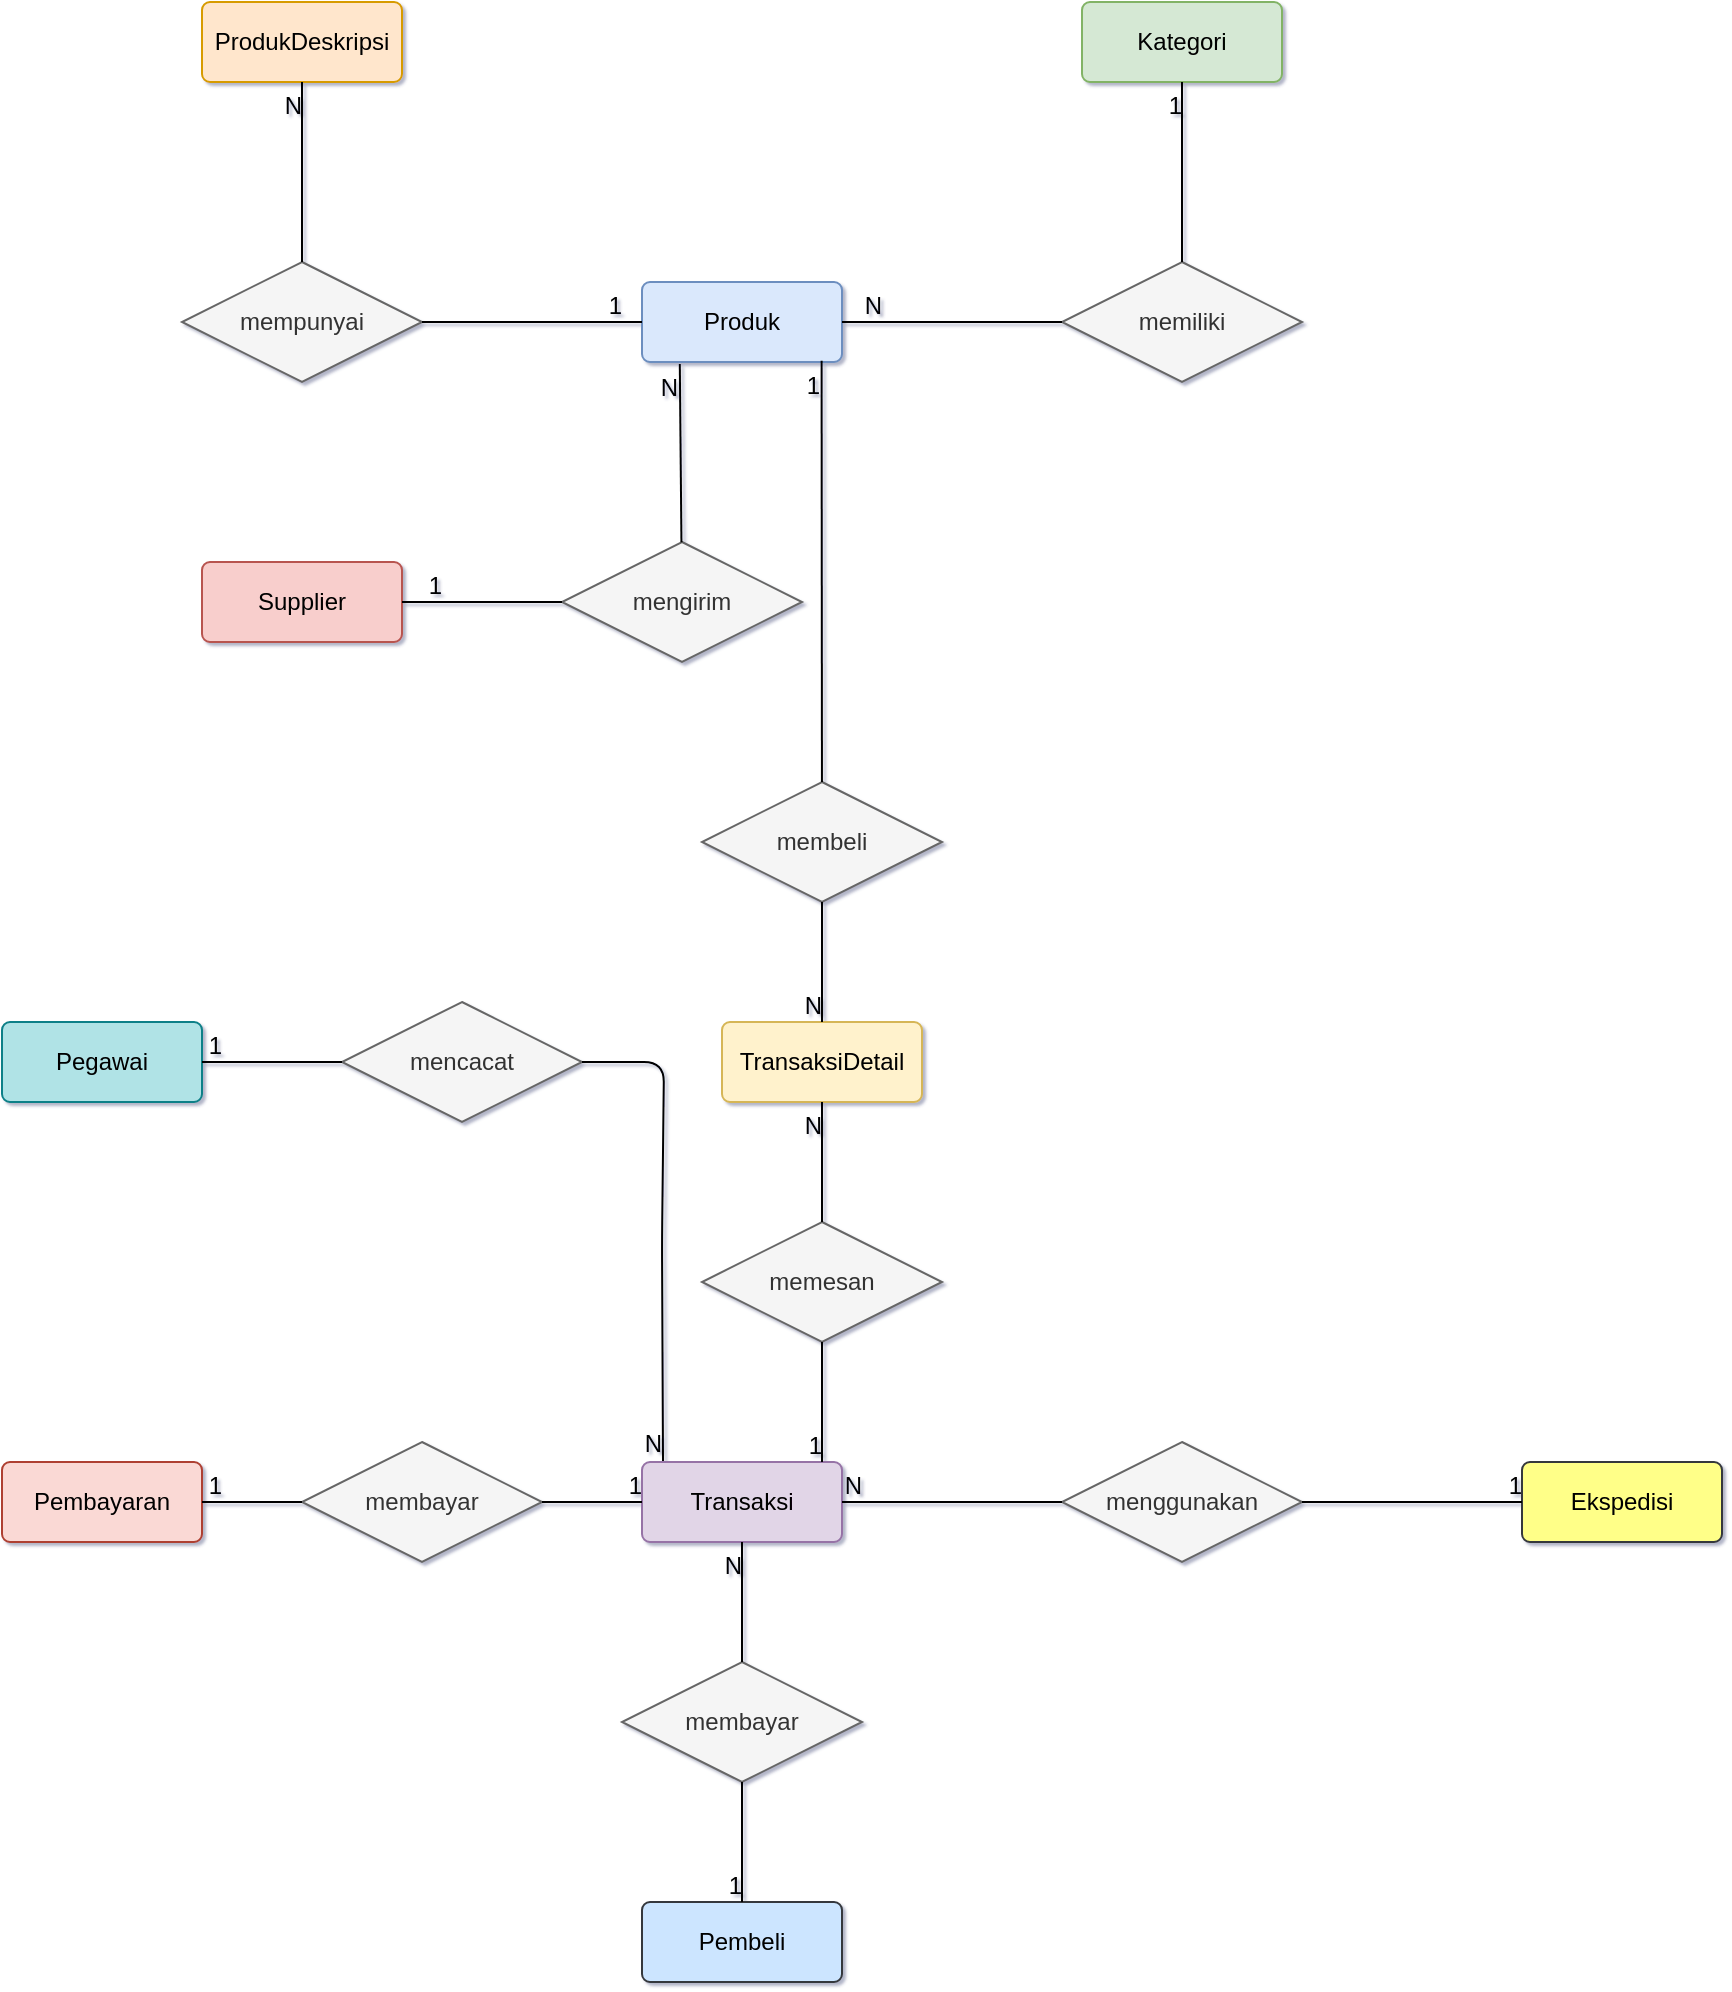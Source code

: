 <mxfile compressed="false" version="20.2.3" type="device">
  <diagram id="gSBCW-bHjOCSsjmVE0Es" name="Page-1">
    <mxGraphModel dx="486" dy="1302" grid="1" gridSize="10" guides="1" tooltips="1" connect="1" arrows="1" fold="1" page="0" pageScale="1" pageWidth="850" pageHeight="1100" math="0" shadow="1">
      <root>
        <mxCell id="0" />
        <mxCell id="1" parent="0" />
        <mxCell id="umF9P-U2Hl-YI3VoDnQA-1" value="Produk" style="rounded=1;arcSize=10;whiteSpace=wrap;html=1;align=center;fillColor=#dae8fc;strokeColor=#6c8ebf;" parent="1" vertex="1">
          <mxGeometry x="350" y="40" width="100" height="40" as="geometry" />
        </mxCell>
        <mxCell id="umF9P-U2Hl-YI3VoDnQA-2" value="memiliki" style="shape=rhombus;perimeter=rhombusPerimeter;whiteSpace=wrap;html=1;align=center;fillColor=#f5f5f5;fontColor=#333333;strokeColor=#666666;" parent="1" vertex="1">
          <mxGeometry x="560" y="30" width="120" height="60" as="geometry" />
        </mxCell>
        <mxCell id="umF9P-U2Hl-YI3VoDnQA-3" value="" style="endArrow=none;html=1;rounded=1;" parent="1" source="umF9P-U2Hl-YI3VoDnQA-2" target="umF9P-U2Hl-YI3VoDnQA-1" edge="1">
          <mxGeometry relative="1" as="geometry">
            <mxPoint x="340" y="310" as="sourcePoint" />
            <mxPoint x="500" y="310" as="targetPoint" />
          </mxGeometry>
        </mxCell>
        <mxCell id="umF9P-U2Hl-YI3VoDnQA-4" value="N" style="resizable=0;html=1;align=right;verticalAlign=bottom;" parent="umF9P-U2Hl-YI3VoDnQA-3" connectable="0" vertex="1">
          <mxGeometry x="1" relative="1" as="geometry">
            <mxPoint x="20" as="offset" />
          </mxGeometry>
        </mxCell>
        <mxCell id="umF9P-U2Hl-YI3VoDnQA-5" value="Kategori" style="rounded=1;arcSize=10;whiteSpace=wrap;html=1;align=center;fillColor=#d5e8d4;strokeColor=#82b366;" parent="1" vertex="1">
          <mxGeometry x="570" y="-100" width="100" height="40" as="geometry" />
        </mxCell>
        <mxCell id="umF9P-U2Hl-YI3VoDnQA-6" value="" style="endArrow=none;html=1;rounded=1;" parent="1" source="umF9P-U2Hl-YI3VoDnQA-2" target="umF9P-U2Hl-YI3VoDnQA-5" edge="1">
          <mxGeometry relative="1" as="geometry">
            <mxPoint x="340" y="210" as="sourcePoint" />
            <mxPoint x="500" y="210" as="targetPoint" />
          </mxGeometry>
        </mxCell>
        <mxCell id="umF9P-U2Hl-YI3VoDnQA-7" value="1" style="resizable=0;html=1;align=right;verticalAlign=bottom;" parent="umF9P-U2Hl-YI3VoDnQA-6" connectable="0" vertex="1">
          <mxGeometry x="1" relative="1" as="geometry">
            <mxPoint y="20" as="offset" />
          </mxGeometry>
        </mxCell>
        <mxCell id="umF9P-U2Hl-YI3VoDnQA-8" value="ProdukDeskripsi" style="rounded=1;arcSize=10;whiteSpace=wrap;html=1;align=center;fillColor=#ffe6cc;strokeColor=#d79b00;" parent="1" vertex="1">
          <mxGeometry x="130" y="-100" width="100" height="40" as="geometry" />
        </mxCell>
        <mxCell id="umF9P-U2Hl-YI3VoDnQA-9" value="mempunyai" style="shape=rhombus;perimeter=rhombusPerimeter;whiteSpace=wrap;html=1;align=center;fillColor=#f5f5f5;fontColor=#333333;strokeColor=#666666;" parent="1" vertex="1">
          <mxGeometry x="120" y="30" width="120" height="60" as="geometry" />
        </mxCell>
        <mxCell id="umF9P-U2Hl-YI3VoDnQA-10" value="" style="endArrow=none;html=1;rounded=1;" parent="1" source="umF9P-U2Hl-YI3VoDnQA-9" target="umF9P-U2Hl-YI3VoDnQA-1" edge="1">
          <mxGeometry relative="1" as="geometry">
            <mxPoint x="340" y="210" as="sourcePoint" />
            <mxPoint x="500" y="210" as="targetPoint" />
          </mxGeometry>
        </mxCell>
        <mxCell id="umF9P-U2Hl-YI3VoDnQA-11" value="1" style="resizable=0;html=1;align=right;verticalAlign=bottom;" parent="umF9P-U2Hl-YI3VoDnQA-10" connectable="0" vertex="1">
          <mxGeometry x="1" relative="1" as="geometry">
            <mxPoint x="-10" as="offset" />
          </mxGeometry>
        </mxCell>
        <mxCell id="umF9P-U2Hl-YI3VoDnQA-12" value="" style="endArrow=none;html=1;rounded=1;" parent="1" source="umF9P-U2Hl-YI3VoDnQA-9" target="umF9P-U2Hl-YI3VoDnQA-8" edge="1">
          <mxGeometry relative="1" as="geometry">
            <mxPoint x="290" y="90" as="sourcePoint" />
            <mxPoint x="450" y="90" as="targetPoint" />
          </mxGeometry>
        </mxCell>
        <mxCell id="umF9P-U2Hl-YI3VoDnQA-13" value="N" style="resizable=0;html=1;align=right;verticalAlign=bottom;" parent="umF9P-U2Hl-YI3VoDnQA-12" connectable="0" vertex="1">
          <mxGeometry x="1" relative="1" as="geometry">
            <mxPoint y="20" as="offset" />
          </mxGeometry>
        </mxCell>
        <mxCell id="umF9P-U2Hl-YI3VoDnQA-14" value="Supplier" style="rounded=1;arcSize=10;whiteSpace=wrap;html=1;align=center;fillColor=#f8cecc;strokeColor=#b85450;" parent="1" vertex="1">
          <mxGeometry x="130" y="180" width="100" height="40" as="geometry" />
        </mxCell>
        <mxCell id="umF9P-U2Hl-YI3VoDnQA-15" value="mengirim" style="shape=rhombus;perimeter=rhombusPerimeter;whiteSpace=wrap;html=1;align=center;fillColor=#f5f5f5;fontColor=#333333;strokeColor=#666666;" parent="1" vertex="1">
          <mxGeometry x="310" y="170" width="120" height="60" as="geometry" />
        </mxCell>
        <mxCell id="umF9P-U2Hl-YI3VoDnQA-16" value="" style="endArrow=none;html=1;rounded=1;" parent="1" source="umF9P-U2Hl-YI3VoDnQA-15" target="umF9P-U2Hl-YI3VoDnQA-14" edge="1">
          <mxGeometry relative="1" as="geometry">
            <mxPoint x="290" y="90" as="sourcePoint" />
            <mxPoint x="450" y="90" as="targetPoint" />
          </mxGeometry>
        </mxCell>
        <mxCell id="umF9P-U2Hl-YI3VoDnQA-17" value="1" style="resizable=0;html=1;align=right;verticalAlign=bottom;" parent="umF9P-U2Hl-YI3VoDnQA-16" connectable="0" vertex="1">
          <mxGeometry x="1" relative="1" as="geometry">
            <mxPoint x="20" as="offset" />
          </mxGeometry>
        </mxCell>
        <mxCell id="umF9P-U2Hl-YI3VoDnQA-18" value="" style="endArrow=none;html=1;rounded=1;entryX=0.189;entryY=1.025;entryDx=0;entryDy=0;entryPerimeter=0;" parent="1" source="umF9P-U2Hl-YI3VoDnQA-15" target="umF9P-U2Hl-YI3VoDnQA-1" edge="1">
          <mxGeometry relative="1" as="geometry">
            <mxPoint x="260" y="20" as="sourcePoint" />
            <mxPoint x="370" y="100" as="targetPoint" />
          </mxGeometry>
        </mxCell>
        <mxCell id="umF9P-U2Hl-YI3VoDnQA-19" value="N" style="resizable=0;html=1;align=right;verticalAlign=bottom;" parent="umF9P-U2Hl-YI3VoDnQA-18" connectable="0" vertex="1">
          <mxGeometry x="1" relative="1" as="geometry">
            <mxPoint y="20" as="offset" />
          </mxGeometry>
        </mxCell>
        <mxCell id="umF9P-U2Hl-YI3VoDnQA-20" value="TransaksiDetail" style="rounded=1;arcSize=10;whiteSpace=wrap;html=1;align=center;fillColor=#fff2cc;strokeColor=#d6b656;" parent="1" vertex="1">
          <mxGeometry x="390" y="410" width="100" height="40" as="geometry" />
        </mxCell>
        <mxCell id="umF9P-U2Hl-YI3VoDnQA-21" value="membeli" style="shape=rhombus;perimeter=rhombusPerimeter;whiteSpace=wrap;html=1;align=center;fillColor=#f5f5f5;fontColor=#333333;strokeColor=#666666;" parent="1" vertex="1">
          <mxGeometry x="380" y="290" width="120" height="60" as="geometry" />
        </mxCell>
        <mxCell id="umF9P-U2Hl-YI3VoDnQA-22" value="" style="endArrow=none;html=1;rounded=1;entryX=0.898;entryY=0.985;entryDx=0;entryDy=0;entryPerimeter=0;" parent="1" source="umF9P-U2Hl-YI3VoDnQA-21" target="umF9P-U2Hl-YI3VoDnQA-1" edge="1">
          <mxGeometry relative="1" as="geometry">
            <mxPoint x="260" y="300" as="sourcePoint" />
            <mxPoint x="440" y="90" as="targetPoint" />
          </mxGeometry>
        </mxCell>
        <mxCell id="umF9P-U2Hl-YI3VoDnQA-23" value="1" style="resizable=0;html=1;align=right;verticalAlign=bottom;" parent="umF9P-U2Hl-YI3VoDnQA-22" connectable="0" vertex="1">
          <mxGeometry x="1" relative="1" as="geometry">
            <mxPoint y="21" as="offset" />
          </mxGeometry>
        </mxCell>
        <mxCell id="umF9P-U2Hl-YI3VoDnQA-24" value="" style="endArrow=none;html=1;rounded=1;" parent="1" source="umF9P-U2Hl-YI3VoDnQA-21" target="umF9P-U2Hl-YI3VoDnQA-20" edge="1">
          <mxGeometry relative="1" as="geometry">
            <mxPoint x="260" y="400" as="sourcePoint" />
            <mxPoint x="420" y="400" as="targetPoint" />
          </mxGeometry>
        </mxCell>
        <mxCell id="umF9P-U2Hl-YI3VoDnQA-25" value="N" style="resizable=0;html=1;align=right;verticalAlign=bottom;" parent="umF9P-U2Hl-YI3VoDnQA-24" connectable="0" vertex="1">
          <mxGeometry x="1" relative="1" as="geometry" />
        </mxCell>
        <mxCell id="umF9P-U2Hl-YI3VoDnQA-26" value="Transaksi" style="rounded=1;arcSize=10;whiteSpace=wrap;html=1;align=center;fillColor=#e1d5e7;strokeColor=#9673a6;" parent="1" vertex="1">
          <mxGeometry x="350" y="630" width="100" height="40" as="geometry" />
        </mxCell>
        <mxCell id="umF9P-U2Hl-YI3VoDnQA-27" value="memesan" style="shape=rhombus;perimeter=rhombusPerimeter;whiteSpace=wrap;html=1;align=center;fillColor=#f5f5f5;fontColor=#333333;strokeColor=#666666;" parent="1" vertex="1">
          <mxGeometry x="380" y="510" width="120" height="60" as="geometry" />
        </mxCell>
        <mxCell id="umF9P-U2Hl-YI3VoDnQA-28" value="" style="endArrow=none;html=1;rounded=1;" parent="1" source="umF9P-U2Hl-YI3VoDnQA-27" target="umF9P-U2Hl-YI3VoDnQA-20" edge="1">
          <mxGeometry relative="1" as="geometry">
            <mxPoint x="260" y="500" as="sourcePoint" />
            <mxPoint x="420" y="500" as="targetPoint" />
          </mxGeometry>
        </mxCell>
        <mxCell id="umF9P-U2Hl-YI3VoDnQA-29" value="N" style="resizable=0;html=1;align=right;verticalAlign=bottom;" parent="umF9P-U2Hl-YI3VoDnQA-28" connectable="0" vertex="1">
          <mxGeometry x="1" relative="1" as="geometry">
            <mxPoint y="20" as="offset" />
          </mxGeometry>
        </mxCell>
        <mxCell id="umF9P-U2Hl-YI3VoDnQA-30" value="" style="endArrow=none;html=1;rounded=1;entryX=0.9;entryY=0;entryDx=0;entryDy=0;entryPerimeter=0;" parent="1" source="umF9P-U2Hl-YI3VoDnQA-27" target="umF9P-U2Hl-YI3VoDnQA-26" edge="1">
          <mxGeometry relative="1" as="geometry">
            <mxPoint x="260" y="500" as="sourcePoint" />
            <mxPoint x="420" y="500" as="targetPoint" />
          </mxGeometry>
        </mxCell>
        <mxCell id="umF9P-U2Hl-YI3VoDnQA-31" value="1" style="resizable=0;html=1;align=right;verticalAlign=bottom;" parent="umF9P-U2Hl-YI3VoDnQA-30" connectable="0" vertex="1">
          <mxGeometry x="1" relative="1" as="geometry">
            <mxPoint as="offset" />
          </mxGeometry>
        </mxCell>
        <mxCell id="umF9P-U2Hl-YI3VoDnQA-32" value="Pegawai" style="rounded=1;arcSize=10;whiteSpace=wrap;html=1;align=center;fillColor=#b0e3e6;strokeColor=#0e8088;" parent="1" vertex="1">
          <mxGeometry x="30" y="410" width="100" height="40" as="geometry" />
        </mxCell>
        <mxCell id="umF9P-U2Hl-YI3VoDnQA-33" value="mencacat" style="shape=rhombus;perimeter=rhombusPerimeter;whiteSpace=wrap;html=1;align=center;fillColor=#f5f5f5;fontColor=#333333;strokeColor=#666666;" parent="1" vertex="1">
          <mxGeometry x="200" y="400" width="120" height="60" as="geometry" />
        </mxCell>
        <mxCell id="umF9P-U2Hl-YI3VoDnQA-36" value="" style="endArrow=none;html=1;rounded=1;" parent="1" source="umF9P-U2Hl-YI3VoDnQA-33" target="umF9P-U2Hl-YI3VoDnQA-32" edge="1">
          <mxGeometry relative="1" as="geometry">
            <mxPoint x="260" y="500" as="sourcePoint" />
            <mxPoint x="420" y="500" as="targetPoint" />
          </mxGeometry>
        </mxCell>
        <mxCell id="umF9P-U2Hl-YI3VoDnQA-37" value="1" style="resizable=0;html=1;align=right;verticalAlign=bottom;" parent="umF9P-U2Hl-YI3VoDnQA-36" connectable="0" vertex="1">
          <mxGeometry x="1" relative="1" as="geometry">
            <mxPoint x="10" as="offset" />
          </mxGeometry>
        </mxCell>
        <mxCell id="umF9P-U2Hl-YI3VoDnQA-38" value="" style="endArrow=none;html=1;rounded=1;entryX=0.105;entryY=-0.013;entryDx=0;entryDy=0;entryPerimeter=0;" parent="1" source="umF9P-U2Hl-YI3VoDnQA-33" target="umF9P-U2Hl-YI3VoDnQA-26" edge="1">
          <mxGeometry relative="1" as="geometry">
            <mxPoint x="260" y="650" as="sourcePoint" />
            <mxPoint x="370" y="650" as="targetPoint" />
            <Array as="points">
              <mxPoint x="361" y="430" />
              <mxPoint x="360" y="520" />
            </Array>
          </mxGeometry>
        </mxCell>
        <mxCell id="umF9P-U2Hl-YI3VoDnQA-39" value="N" style="resizable=0;html=1;align=right;verticalAlign=bottom;" parent="umF9P-U2Hl-YI3VoDnQA-38" connectable="0" vertex="1">
          <mxGeometry x="1" relative="1" as="geometry" />
        </mxCell>
        <mxCell id="umF9P-U2Hl-YI3VoDnQA-40" value="Pembayaran" style="rounded=1;arcSize=10;whiteSpace=wrap;html=1;align=center;fillColor=#fad9d5;strokeColor=#ae4132;" parent="1" vertex="1">
          <mxGeometry x="30" y="630" width="100" height="40" as="geometry" />
        </mxCell>
        <mxCell id="umF9P-U2Hl-YI3VoDnQA-41" value="membayar" style="shape=rhombus;perimeter=rhombusPerimeter;whiteSpace=wrap;html=1;align=center;fillColor=#f5f5f5;fontColor=#333333;strokeColor=#666666;" parent="1" vertex="1">
          <mxGeometry x="180" y="620" width="120" height="60" as="geometry" />
        </mxCell>
        <mxCell id="umF9P-U2Hl-YI3VoDnQA-42" value="" style="endArrow=none;html=1;rounded=0;" parent="1" source="umF9P-U2Hl-YI3VoDnQA-41" target="umF9P-U2Hl-YI3VoDnQA-26" edge="1">
          <mxGeometry relative="1" as="geometry">
            <mxPoint x="270" y="420" as="sourcePoint" />
            <mxPoint x="430" y="420" as="targetPoint" />
          </mxGeometry>
        </mxCell>
        <mxCell id="umF9P-U2Hl-YI3VoDnQA-43" value="1" style="resizable=0;html=1;align=right;verticalAlign=bottom;" parent="umF9P-U2Hl-YI3VoDnQA-42" connectable="0" vertex="1">
          <mxGeometry x="1" relative="1" as="geometry" />
        </mxCell>
        <mxCell id="umF9P-U2Hl-YI3VoDnQA-44" value="" style="endArrow=none;html=1;rounded=0;" parent="1" source="umF9P-U2Hl-YI3VoDnQA-41" target="umF9P-U2Hl-YI3VoDnQA-40" edge="1">
          <mxGeometry relative="1" as="geometry">
            <mxPoint x="270" y="420" as="sourcePoint" />
            <mxPoint x="430" y="420" as="targetPoint" />
          </mxGeometry>
        </mxCell>
        <mxCell id="umF9P-U2Hl-YI3VoDnQA-45" value="1" style="resizable=0;html=1;align=right;verticalAlign=bottom;" parent="umF9P-U2Hl-YI3VoDnQA-44" connectable="0" vertex="1">
          <mxGeometry x="1" relative="1" as="geometry">
            <mxPoint x="10" as="offset" />
          </mxGeometry>
        </mxCell>
        <mxCell id="umF9P-U2Hl-YI3VoDnQA-46" value="Ekspedisi" style="rounded=1;arcSize=10;whiteSpace=wrap;html=1;align=center;fillColor=#ffff88;strokeColor=#36393d;" parent="1" vertex="1">
          <mxGeometry x="790" y="630" width="100" height="40" as="geometry" />
        </mxCell>
        <mxCell id="umF9P-U2Hl-YI3VoDnQA-47" value="menggunakan" style="shape=rhombus;perimeter=rhombusPerimeter;whiteSpace=wrap;html=1;align=center;fillColor=#f5f5f5;fontColor=#333333;strokeColor=#666666;" parent="1" vertex="1">
          <mxGeometry x="560" y="620" width="120" height="60" as="geometry" />
        </mxCell>
        <mxCell id="umF9P-U2Hl-YI3VoDnQA-48" value="" style="endArrow=none;html=1;rounded=0;" parent="1" source="umF9P-U2Hl-YI3VoDnQA-47" target="umF9P-U2Hl-YI3VoDnQA-26" edge="1">
          <mxGeometry relative="1" as="geometry">
            <mxPoint x="340" y="540" as="sourcePoint" />
            <mxPoint x="500" y="540" as="targetPoint" />
          </mxGeometry>
        </mxCell>
        <mxCell id="umF9P-U2Hl-YI3VoDnQA-49" value="N" style="resizable=0;html=1;align=right;verticalAlign=bottom;" parent="umF9P-U2Hl-YI3VoDnQA-48" connectable="0" vertex="1">
          <mxGeometry x="1" relative="1" as="geometry">
            <mxPoint x="10" as="offset" />
          </mxGeometry>
        </mxCell>
        <mxCell id="umF9P-U2Hl-YI3VoDnQA-50" value="" style="endArrow=none;html=1;rounded=0;" parent="1" source="umF9P-U2Hl-YI3VoDnQA-47" target="umF9P-U2Hl-YI3VoDnQA-46" edge="1">
          <mxGeometry relative="1" as="geometry">
            <mxPoint x="650" y="540" as="sourcePoint" />
            <mxPoint x="810" y="540" as="targetPoint" />
          </mxGeometry>
        </mxCell>
        <mxCell id="umF9P-U2Hl-YI3VoDnQA-51" value="1" style="resizable=0;html=1;align=right;verticalAlign=bottom;" parent="umF9P-U2Hl-YI3VoDnQA-50" connectable="0" vertex="1">
          <mxGeometry x="1" relative="1" as="geometry">
            <mxPoint as="offset" />
          </mxGeometry>
        </mxCell>
        <mxCell id="umF9P-U2Hl-YI3VoDnQA-52" value="membayar" style="shape=rhombus;perimeter=rhombusPerimeter;whiteSpace=wrap;html=1;align=center;fillColor=#f5f5f5;fontColor=#333333;strokeColor=#666666;" parent="1" vertex="1">
          <mxGeometry x="340" y="730" width="120" height="60" as="geometry" />
        </mxCell>
        <mxCell id="umF9P-U2Hl-YI3VoDnQA-53" value="" style="endArrow=none;html=1;rounded=0;" parent="1" source="umF9P-U2Hl-YI3VoDnQA-52" target="umF9P-U2Hl-YI3VoDnQA-26" edge="1">
          <mxGeometry relative="1" as="geometry">
            <mxPoint x="410" y="570" as="sourcePoint" />
            <mxPoint x="570" y="570" as="targetPoint" />
          </mxGeometry>
        </mxCell>
        <mxCell id="umF9P-U2Hl-YI3VoDnQA-54" value="N" style="resizable=0;html=1;align=right;verticalAlign=bottom;" parent="umF9P-U2Hl-YI3VoDnQA-53" connectable="0" vertex="1">
          <mxGeometry x="1" relative="1" as="geometry">
            <mxPoint y="20" as="offset" />
          </mxGeometry>
        </mxCell>
        <mxCell id="umF9P-U2Hl-YI3VoDnQA-55" value="Pembeli" style="rounded=1;arcSize=10;whiteSpace=wrap;html=1;align=center;fillColor=#cce5ff;strokeColor=#36393d;" parent="1" vertex="1">
          <mxGeometry x="350" y="850" width="100" height="40" as="geometry" />
        </mxCell>
        <mxCell id="umF9P-U2Hl-YI3VoDnQA-56" value="" style="endArrow=none;html=1;rounded=0;" parent="1" source="umF9P-U2Hl-YI3VoDnQA-52" target="umF9P-U2Hl-YI3VoDnQA-55" edge="1">
          <mxGeometry relative="1" as="geometry">
            <mxPoint x="410" y="780" as="sourcePoint" />
            <mxPoint x="570" y="780" as="targetPoint" />
          </mxGeometry>
        </mxCell>
        <mxCell id="umF9P-U2Hl-YI3VoDnQA-57" value="1" style="resizable=0;html=1;align=right;verticalAlign=bottom;" parent="umF9P-U2Hl-YI3VoDnQA-56" connectable="0" vertex="1">
          <mxGeometry x="1" relative="1" as="geometry" />
        </mxCell>
      </root>
    </mxGraphModel>
  </diagram>
</mxfile>

